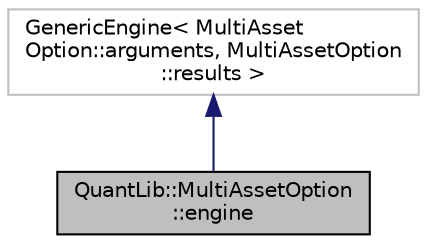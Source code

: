digraph "QuantLib::MultiAssetOption::engine"
{
  edge [fontname="Helvetica",fontsize="10",labelfontname="Helvetica",labelfontsize="10"];
  node [fontname="Helvetica",fontsize="10",shape=record];
  Node1 [label="QuantLib::MultiAssetOption\l::engine",height=0.2,width=0.4,color="black", fillcolor="grey75", style="filled", fontcolor="black"];
  Node2 -> Node1 [dir="back",color="midnightblue",fontsize="10",style="solid"];
  Node2 [label="GenericEngine\< MultiAsset\lOption::arguments, MultiAssetOption\l::results \>",height=0.2,width=0.4,color="grey75", fillcolor="white", style="filled"];
}
